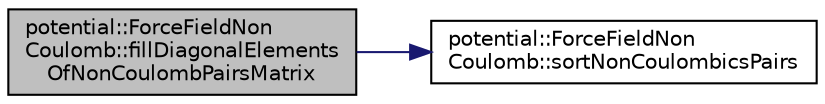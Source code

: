 digraph "potential::ForceFieldNonCoulomb::fillDiagonalElementsOfNonCoulombPairsMatrix"
{
 // LATEX_PDF_SIZE
  edge [fontname="Helvetica",fontsize="10",labelfontname="Helvetica",labelfontsize="10"];
  node [fontname="Helvetica",fontsize="10",shape=record];
  rankdir="LR";
  Node1 [label="potential::ForceFieldNon\lCoulomb::fillDiagonalElements\lOfNonCoulombPairsMatrix",height=0.2,width=0.4,color="black", fillcolor="grey75", style="filled", fontcolor="black",tooltip="fills the diagonal elements of the non-coulombic pairs matrix"];
  Node1 -> Node2 [color="midnightblue",fontsize="10",style="solid",fontname="Helvetica"];
  Node2 [label="potential::ForceFieldNon\lCoulomb::sortNonCoulombicsPairs",height=0.2,width=0.4,color="black", fillcolor="white", style="filled",URL="$classpotential_1_1ForceFieldNonCoulomb.html#a893979008a84d7c1f704ceb1a0abac0c",tooltip="sorts the elements of a non-coulombic pairs vector"];
}
